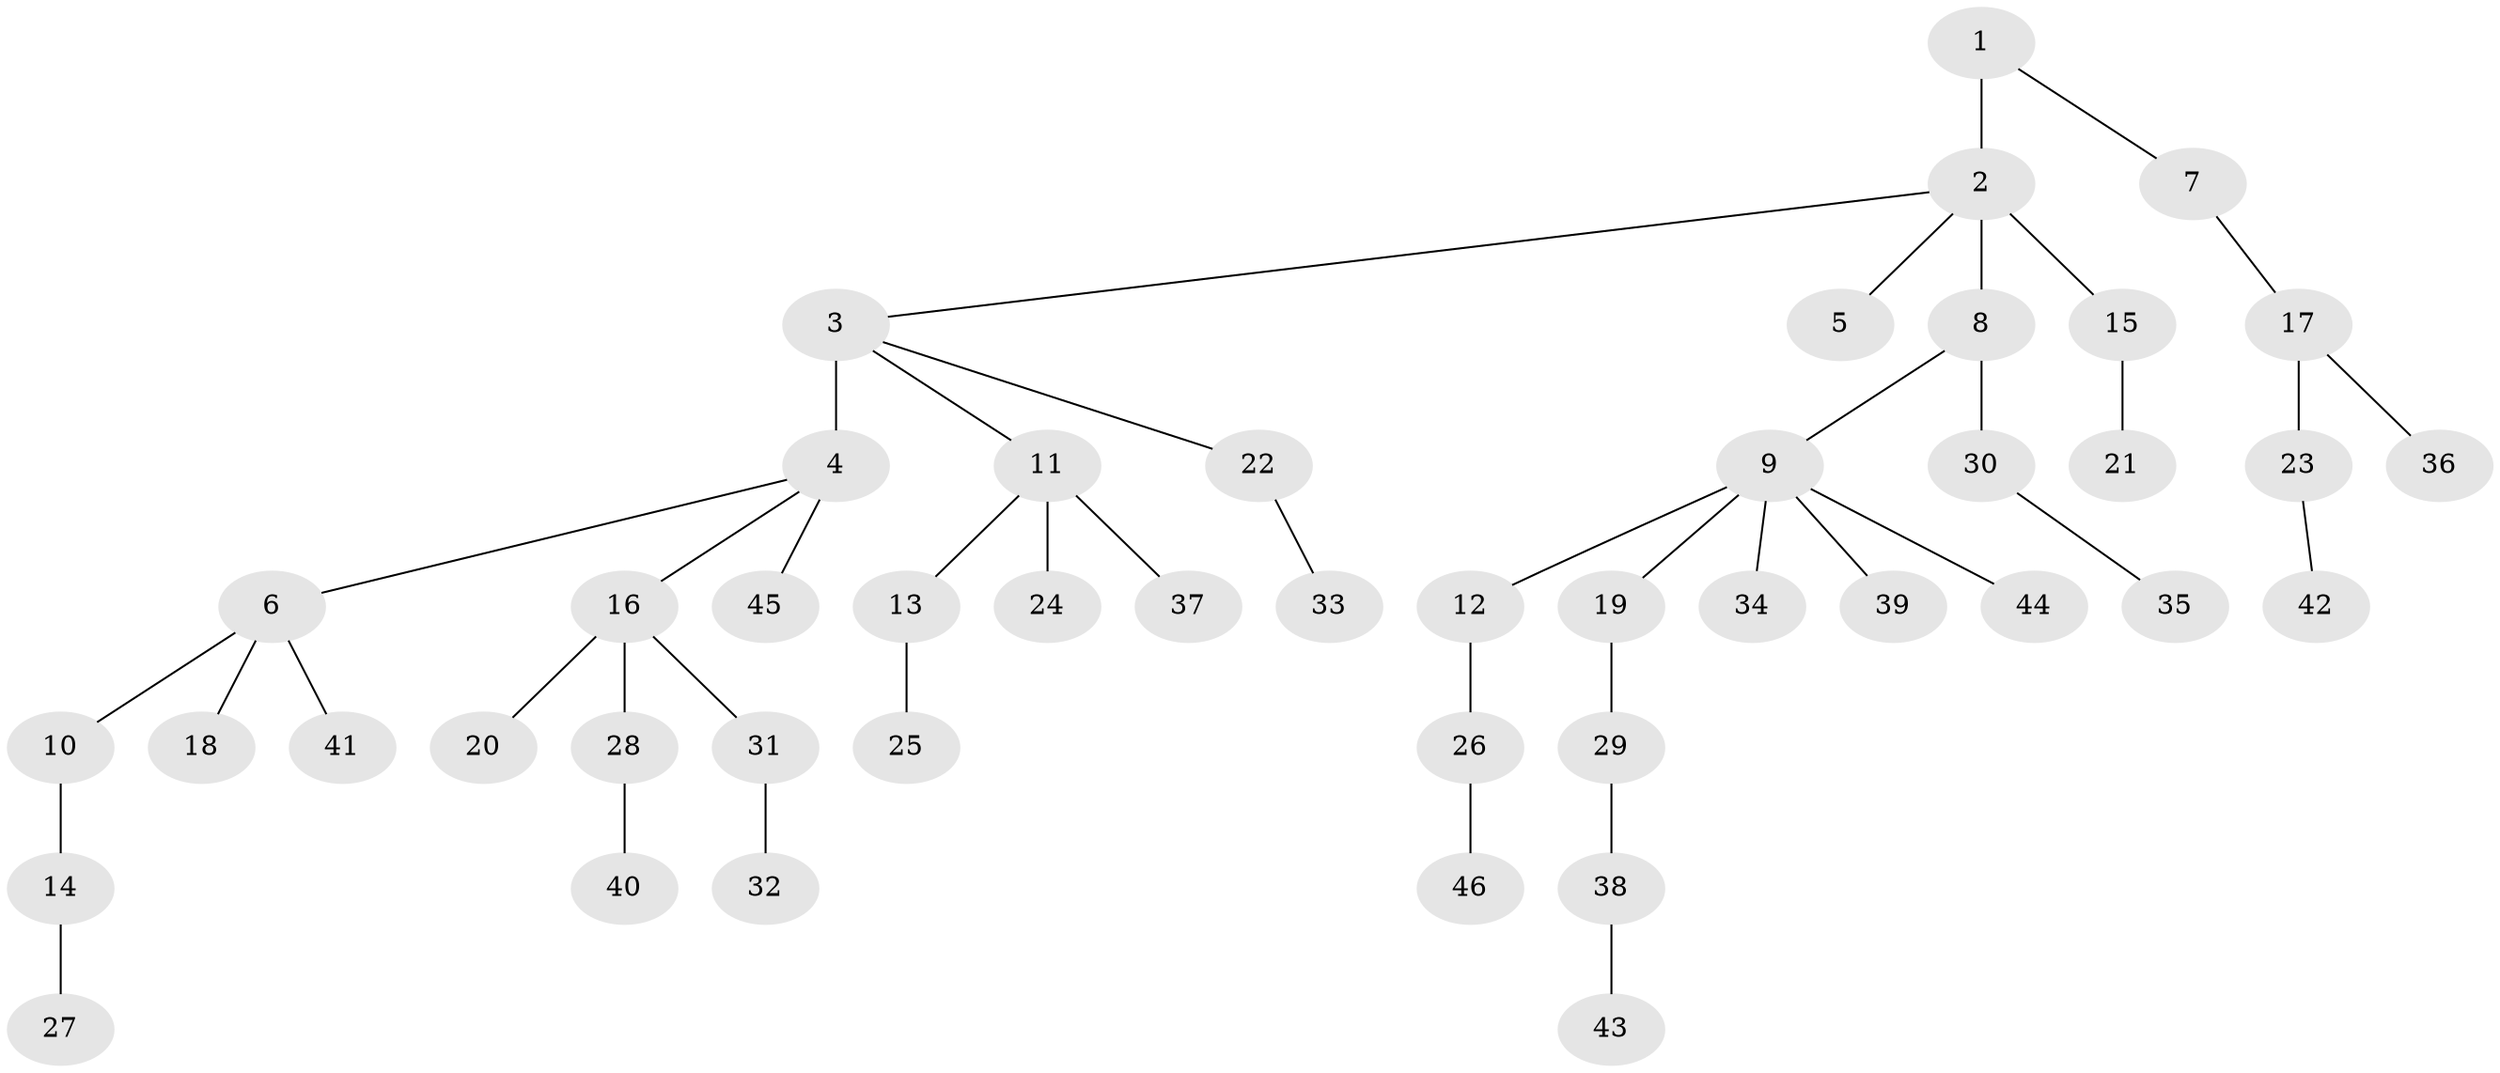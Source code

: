 // original degree distribution, {2: 0.22727272727272727, 8: 0.022727272727272728, 3: 0.17045454545454544, 4: 0.045454545454545456, 7: 0.011363636363636364, 1: 0.5113636363636364, 5: 0.011363636363636364}
// Generated by graph-tools (version 1.1) at 2025/51/03/04/25 22:51:53]
// undirected, 46 vertices, 45 edges
graph export_dot {
  node [color=gray90,style=filled];
  1;
  2;
  3;
  4;
  5;
  6;
  7;
  8;
  9;
  10;
  11;
  12;
  13;
  14;
  15;
  16;
  17;
  18;
  19;
  20;
  21;
  22;
  23;
  24;
  25;
  26;
  27;
  28;
  29;
  30;
  31;
  32;
  33;
  34;
  35;
  36;
  37;
  38;
  39;
  40;
  41;
  42;
  43;
  44;
  45;
  46;
  1 -- 2 [weight=3.0];
  1 -- 7 [weight=1.0];
  2 -- 3 [weight=1.0];
  2 -- 5 [weight=1.0];
  2 -- 8 [weight=1.0];
  2 -- 15 [weight=1.0];
  3 -- 4 [weight=4.0];
  3 -- 11 [weight=1.0];
  3 -- 22 [weight=1.0];
  4 -- 6 [weight=1.0];
  4 -- 16 [weight=1.0];
  4 -- 45 [weight=1.0];
  6 -- 10 [weight=1.0];
  6 -- 18 [weight=1.0];
  6 -- 41 [weight=1.0];
  7 -- 17 [weight=1.0];
  8 -- 9 [weight=1.0];
  8 -- 30 [weight=1.0];
  9 -- 12 [weight=1.0];
  9 -- 19 [weight=1.0];
  9 -- 34 [weight=1.0];
  9 -- 39 [weight=1.0];
  9 -- 44 [weight=1.0];
  10 -- 14 [weight=1.0];
  11 -- 13 [weight=1.0];
  11 -- 24 [weight=3.0];
  11 -- 37 [weight=1.0];
  12 -- 26 [weight=1.0];
  13 -- 25 [weight=1.0];
  14 -- 27 [weight=1.0];
  15 -- 21 [weight=1.0];
  16 -- 20 [weight=1.0];
  16 -- 28 [weight=1.0];
  16 -- 31 [weight=1.0];
  17 -- 23 [weight=1.0];
  17 -- 36 [weight=1.0];
  19 -- 29 [weight=1.0];
  22 -- 33 [weight=1.0];
  23 -- 42 [weight=1.0];
  26 -- 46 [weight=1.0];
  28 -- 40 [weight=1.0];
  29 -- 38 [weight=1.0];
  30 -- 35 [weight=1.0];
  31 -- 32 [weight=2.0];
  38 -- 43 [weight=1.0];
}
